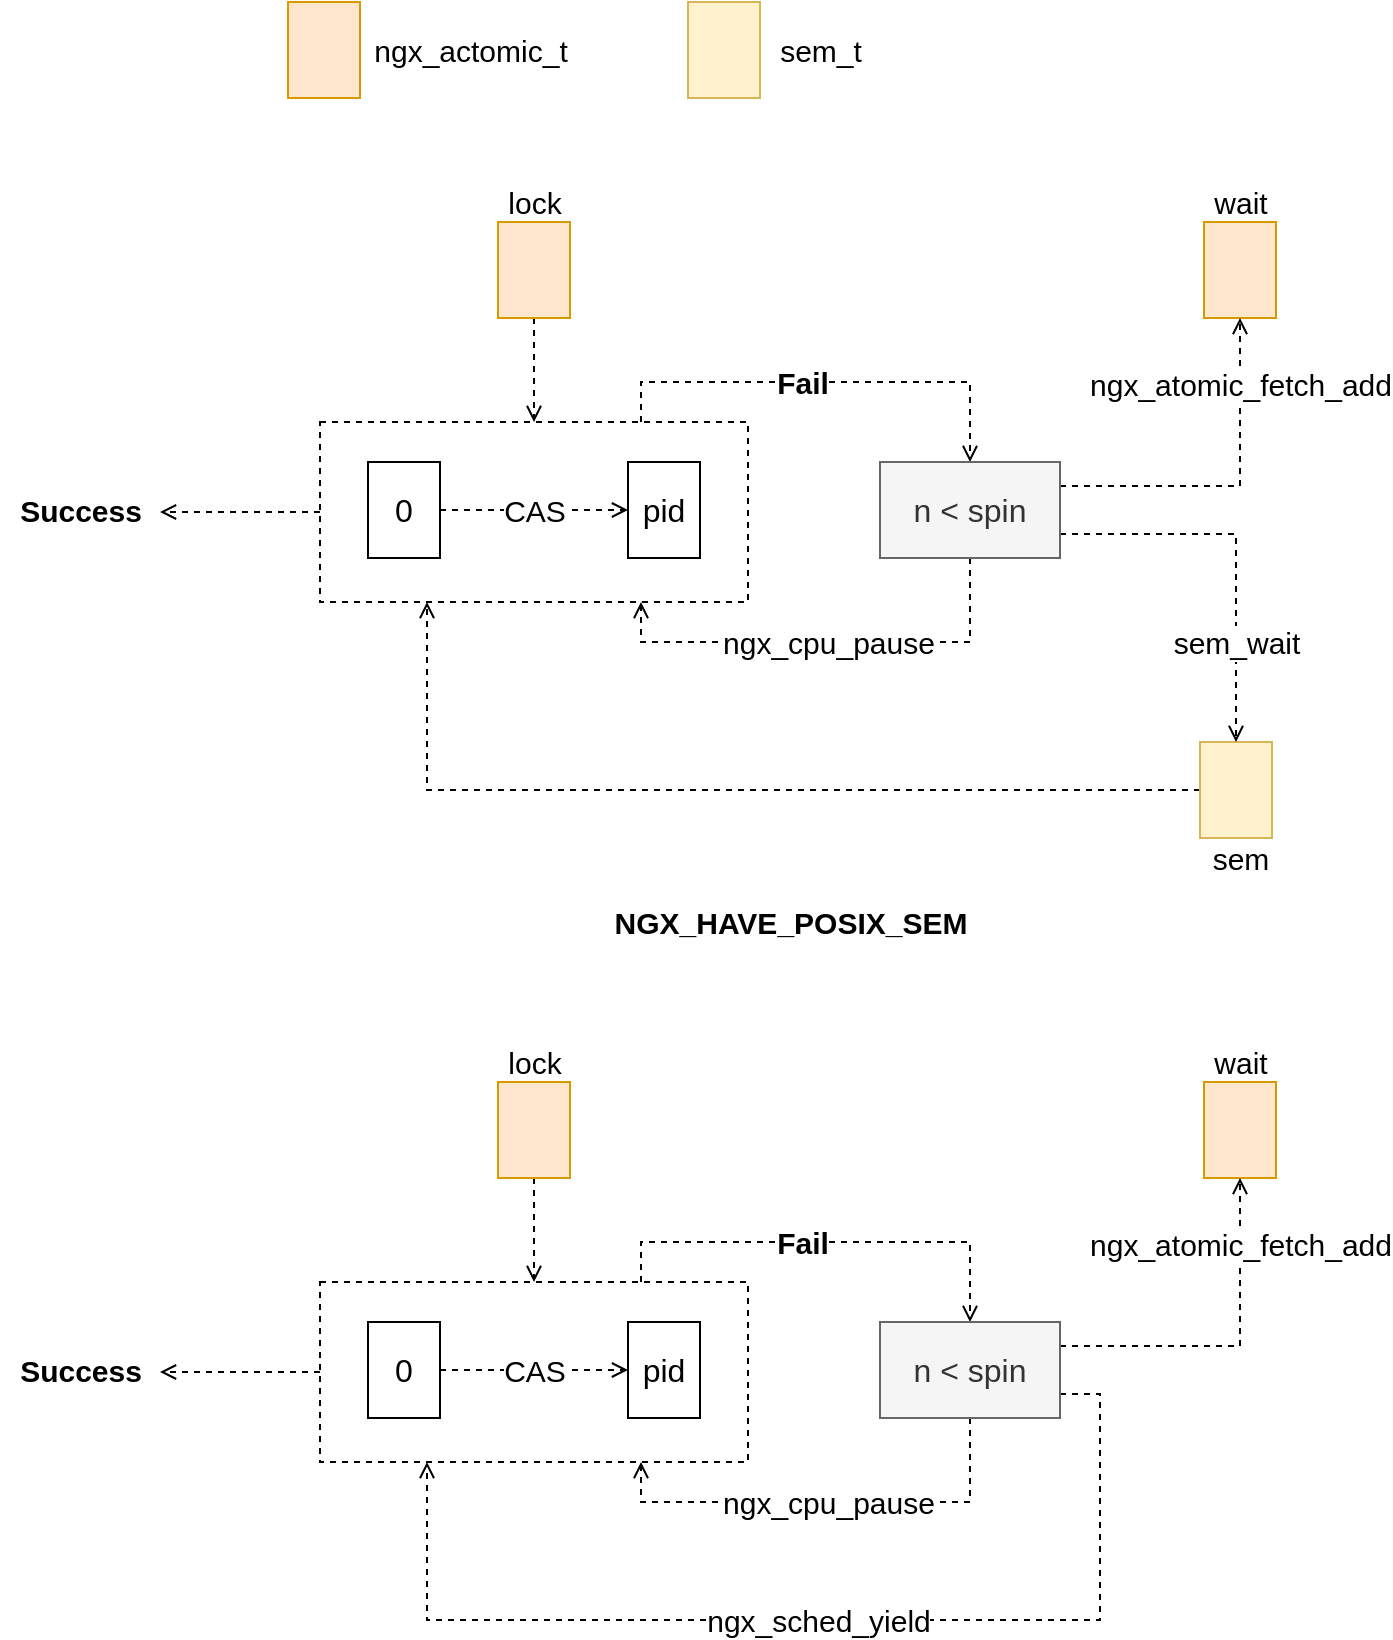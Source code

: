 <mxfile version="15.4.0" type="device" pages="3"><diagram id="6tDReZHl-Y4Ip39KM-LJ" name="ngx_shmtx_lock"><mxGraphModel dx="1607" dy="1165" grid="1" gridSize="10" guides="1" tooltips="1" connect="1" arrows="1" fold="1" page="1" pageScale="1" pageWidth="827" pageHeight="1169" math="0" shadow="0"><root><mxCell id="0"/><mxCell id="1" parent="0"/><mxCell id="IfCKfHZ3s-pJ89rxGE3t-29" value="" style="edgeStyle=orthogonalEdgeStyle;rounded=0;orthogonalLoop=1;jettySize=auto;html=1;dashed=1;fontSize=15;endArrow=open;endFill=0;strokeWidth=1;" edge="1" parent="1" source="IfCKfHZ3s-pJ89rxGE3t-17"><mxGeometry relative="1" as="geometry"><mxPoint x="-60" y="345" as="targetPoint"/></mxGeometry></mxCell><mxCell id="IfCKfHZ3s-pJ89rxGE3t-17" value="" style="rounded=0;whiteSpace=wrap;html=1;strokeWidth=1;fontSize=16;dashed=1;fillColor=none;" vertex="1" parent="1"><mxGeometry x="20" y="300" width="214" height="90" as="geometry"/></mxCell><mxCell id="IfCKfHZ3s-pJ89rxGE3t-18" style="edgeStyle=orthogonalEdgeStyle;rounded=0;orthogonalLoop=1;jettySize=auto;html=1;exitX=0.5;exitY=1;exitDx=0;exitDy=0;entryX=0.5;entryY=0;entryDx=0;entryDy=0;dashed=1;fontSize=15;endArrow=open;endFill=0;" edge="1" parent="1" source="IfCKfHZ3s-pJ89rxGE3t-1" target="IfCKfHZ3s-pJ89rxGE3t-17"><mxGeometry relative="1" as="geometry"/></mxCell><mxCell id="IfCKfHZ3s-pJ89rxGE3t-1" value="" style="rounded=0;whiteSpace=wrap;html=1;strokeWidth=1;fontSize=16;fillColor=#ffe6cc;strokeColor=#d79b00;" vertex="1" parent="1"><mxGeometry x="109" y="200" width="36" height="48" as="geometry"/></mxCell><mxCell id="IfCKfHZ3s-pJ89rxGE3t-3" value="" style="rounded=0;whiteSpace=wrap;html=1;strokeWidth=1;fontSize=16;fillColor=#ffe6cc;strokeColor=#d79b00;" vertex="1" parent="1"><mxGeometry x="4" y="90" width="36" height="48" as="geometry"/></mxCell><mxCell id="IfCKfHZ3s-pJ89rxGE3t-4" value="ngx_actomic_t" style="text;html=1;align=center;verticalAlign=middle;resizable=0;points=[];autosize=1;strokeColor=none;fillColor=none;fontSize=15;" vertex="1" parent="1"><mxGeometry x="40" y="104" width="110" height="20" as="geometry"/></mxCell><mxCell id="IfCKfHZ3s-pJ89rxGE3t-5" value="" style="rounded=0;whiteSpace=wrap;html=1;strokeWidth=1;fontSize=16;fillColor=#ffe6cc;strokeColor=#d79b00;" vertex="1" parent="1"><mxGeometry x="462" y="200" width="36" height="48" as="geometry"/></mxCell><mxCell id="IfCKfHZ3s-pJ89rxGE3t-6" value="lock" style="text;html=1;align=center;verticalAlign=middle;resizable=0;points=[];autosize=1;strokeColor=none;fillColor=none;fontSize=15;" vertex="1" parent="1"><mxGeometry x="107" y="180" width="40" height="20" as="geometry"/></mxCell><mxCell id="IfCKfHZ3s-pJ89rxGE3t-7" value="wait" style="text;html=1;align=center;verticalAlign=middle;resizable=0;points=[];autosize=1;strokeColor=none;fillColor=none;fontSize=15;" vertex="1" parent="1"><mxGeometry x="460" y="180" width="40" height="20" as="geometry"/></mxCell><mxCell id="IfCKfHZ3s-pJ89rxGE3t-8" value="" style="rounded=0;whiteSpace=wrap;html=1;strokeWidth=1;fontSize=16;fillColor=#fff2cc;strokeColor=#d6b656;" vertex="1" parent="1"><mxGeometry x="204" y="90" width="36" height="48" as="geometry"/></mxCell><mxCell id="IfCKfHZ3s-pJ89rxGE3t-9" value="sem_t" style="text;html=1;align=center;verticalAlign=middle;resizable=0;points=[];autosize=1;strokeColor=none;fillColor=none;fontSize=15;" vertex="1" parent="1"><mxGeometry x="240" y="104" width="60" height="20" as="geometry"/></mxCell><mxCell id="IfCKfHZ3s-pJ89rxGE3t-27" style="edgeStyle=orthogonalEdgeStyle;rounded=0;orthogonalLoop=1;jettySize=auto;html=1;exitX=0;exitY=0.5;exitDx=0;exitDy=0;entryX=0.25;entryY=1;entryDx=0;entryDy=0;dashed=1;fontSize=15;endArrow=open;endFill=0;strokeWidth=1;" edge="1" parent="1" source="IfCKfHZ3s-pJ89rxGE3t-10" target="IfCKfHZ3s-pJ89rxGE3t-17"><mxGeometry relative="1" as="geometry"/></mxCell><mxCell id="IfCKfHZ3s-pJ89rxGE3t-10" value="" style="rounded=0;whiteSpace=wrap;html=1;strokeWidth=1;fontSize=16;fillColor=#fff2cc;strokeColor=#d6b656;" vertex="1" parent="1"><mxGeometry x="460" y="460" width="36" height="48" as="geometry"/></mxCell><mxCell id="IfCKfHZ3s-pJ89rxGE3t-11" value="sem" style="text;html=1;align=center;verticalAlign=middle;resizable=0;points=[];autosize=1;strokeColor=none;fillColor=none;fontSize=15;" vertex="1" parent="1"><mxGeometry x="460" y="508" width="40" height="20" as="geometry"/></mxCell><mxCell id="IfCKfHZ3s-pJ89rxGE3t-12" value="pid" style="rounded=0;whiteSpace=wrap;html=1;strokeWidth=1;fontSize=16;" vertex="1" parent="1"><mxGeometry x="174" y="320" width="36" height="48" as="geometry"/></mxCell><mxCell id="IfCKfHZ3s-pJ89rxGE3t-15" value="CAS" style="edgeStyle=orthogonalEdgeStyle;rounded=0;orthogonalLoop=1;jettySize=auto;html=1;exitX=1;exitY=0.5;exitDx=0;exitDy=0;entryX=0;entryY=0.5;entryDx=0;entryDy=0;fontSize=15;dashed=1;endArrow=open;endFill=0;strokeWidth=1;" edge="1" parent="1" source="IfCKfHZ3s-pJ89rxGE3t-13" target="IfCKfHZ3s-pJ89rxGE3t-12"><mxGeometry relative="1" as="geometry"/></mxCell><mxCell id="IfCKfHZ3s-pJ89rxGE3t-13" value="0" style="rounded=0;whiteSpace=wrap;html=1;strokeWidth=1;fontSize=16;" vertex="1" parent="1"><mxGeometry x="44" y="320" width="36" height="48" as="geometry"/></mxCell><mxCell id="IfCKfHZ3s-pJ89rxGE3t-22" value="Fail" style="edgeStyle=orthogonalEdgeStyle;rounded=0;orthogonalLoop=1;jettySize=auto;html=1;exitX=0.75;exitY=0;exitDx=0;exitDy=0;entryX=0.5;entryY=0;entryDx=0;entryDy=0;dashed=1;fontSize=15;endArrow=open;endFill=0;strokeWidth=1;fontStyle=1" edge="1" parent="1" source="IfCKfHZ3s-pJ89rxGE3t-17" target="IfCKfHZ3s-pJ89rxGE3t-23"><mxGeometry x="-0.114" relative="1" as="geometry"><Array as="points"><mxPoint x="181" y="280"/><mxPoint x="345" y="280"/></Array><mxPoint x="1" as="offset"/></mxGeometry></mxCell><mxCell id="IfCKfHZ3s-pJ89rxGE3t-24" value="ngx_cpu_pause" style="edgeStyle=orthogonalEdgeStyle;rounded=0;orthogonalLoop=1;jettySize=auto;html=1;exitX=0.5;exitY=1;exitDx=0;exitDy=0;entryX=0.75;entryY=1;entryDx=0;entryDy=0;dashed=1;fontSize=15;endArrow=open;endFill=0;strokeWidth=1;" edge="1" parent="1" source="IfCKfHZ3s-pJ89rxGE3t-23" target="IfCKfHZ3s-pJ89rxGE3t-17"><mxGeometry relative="1" as="geometry"/></mxCell><mxCell id="IfCKfHZ3s-pJ89rxGE3t-25" value="ngx_atomic_fetch_add" style="edgeStyle=orthogonalEdgeStyle;rounded=0;orthogonalLoop=1;jettySize=auto;html=1;exitX=1;exitY=0.25;exitDx=0;exitDy=0;entryX=0.5;entryY=1;entryDx=0;entryDy=0;dashed=1;fontSize=15;endArrow=open;endFill=0;strokeWidth=1;" edge="1" parent="1" source="IfCKfHZ3s-pJ89rxGE3t-23" target="IfCKfHZ3s-pJ89rxGE3t-5"><mxGeometry x="0.621" relative="1" as="geometry"><mxPoint as="offset"/></mxGeometry></mxCell><mxCell id="IfCKfHZ3s-pJ89rxGE3t-26" value="sem_wait" style="edgeStyle=orthogonalEdgeStyle;rounded=0;orthogonalLoop=1;jettySize=auto;html=1;exitX=1;exitY=0.75;exitDx=0;exitDy=0;entryX=0.5;entryY=0;entryDx=0;entryDy=0;dashed=1;fontSize=15;endArrow=open;endFill=0;strokeWidth=1;" edge="1" parent="1" source="IfCKfHZ3s-pJ89rxGE3t-23" target="IfCKfHZ3s-pJ89rxGE3t-10"><mxGeometry x="0.479" relative="1" as="geometry"><mxPoint as="offset"/></mxGeometry></mxCell><mxCell id="IfCKfHZ3s-pJ89rxGE3t-23" value="n &amp;lt; spin" style="rounded=0;whiteSpace=wrap;html=1;strokeWidth=1;fontSize=16;fillColor=#f5f5f5;strokeColor=#666666;fontColor=#333333;" vertex="1" parent="1"><mxGeometry x="300" y="320" width="90" height="48" as="geometry"/></mxCell><mxCell id="IfCKfHZ3s-pJ89rxGE3t-30" value="Success" style="text;html=1;align=center;verticalAlign=middle;resizable=0;points=[];autosize=1;strokeColor=none;fillColor=none;fontSize=15;fontStyle=1" vertex="1" parent="1"><mxGeometry x="-140" y="334" width="80" height="20" as="geometry"/></mxCell><mxCell id="IfCKfHZ3s-pJ89rxGE3t-34" value="" style="edgeStyle=orthogonalEdgeStyle;rounded=0;orthogonalLoop=1;jettySize=auto;html=1;dashed=1;fontSize=15;endArrow=open;endFill=0;strokeWidth=1;" edge="1" parent="1" source="IfCKfHZ3s-pJ89rxGE3t-35"><mxGeometry relative="1" as="geometry"><mxPoint x="-60" y="775" as="targetPoint"/></mxGeometry></mxCell><mxCell id="IfCKfHZ3s-pJ89rxGE3t-35" value="" style="rounded=0;whiteSpace=wrap;html=1;strokeWidth=1;fontSize=16;dashed=1;fillColor=none;" vertex="1" parent="1"><mxGeometry x="20" y="730" width="214" height="90" as="geometry"/></mxCell><mxCell id="IfCKfHZ3s-pJ89rxGE3t-36" style="edgeStyle=orthogonalEdgeStyle;rounded=0;orthogonalLoop=1;jettySize=auto;html=1;exitX=0.5;exitY=1;exitDx=0;exitDy=0;entryX=0.5;entryY=0;entryDx=0;entryDy=0;dashed=1;fontSize=15;endArrow=open;endFill=0;" edge="1" parent="1" source="IfCKfHZ3s-pJ89rxGE3t-37" target="IfCKfHZ3s-pJ89rxGE3t-35"><mxGeometry relative="1" as="geometry"/></mxCell><mxCell id="IfCKfHZ3s-pJ89rxGE3t-37" value="" style="rounded=0;whiteSpace=wrap;html=1;strokeWidth=1;fontSize=16;fillColor=#ffe6cc;strokeColor=#d79b00;" vertex="1" parent="1"><mxGeometry x="109" y="630" width="36" height="48" as="geometry"/></mxCell><mxCell id="IfCKfHZ3s-pJ89rxGE3t-38" value="" style="rounded=0;whiteSpace=wrap;html=1;strokeWidth=1;fontSize=16;fillColor=#ffe6cc;strokeColor=#d79b00;" vertex="1" parent="1"><mxGeometry x="462" y="630" width="36" height="48" as="geometry"/></mxCell><mxCell id="IfCKfHZ3s-pJ89rxGE3t-39" value="lock" style="text;html=1;align=center;verticalAlign=middle;resizable=0;points=[];autosize=1;strokeColor=none;fillColor=none;fontSize=15;" vertex="1" parent="1"><mxGeometry x="107" y="610" width="40" height="20" as="geometry"/></mxCell><mxCell id="IfCKfHZ3s-pJ89rxGE3t-40" value="wait" style="text;html=1;align=center;verticalAlign=middle;resizable=0;points=[];autosize=1;strokeColor=none;fillColor=none;fontSize=15;" vertex="1" parent="1"><mxGeometry x="460" y="610" width="40" height="20" as="geometry"/></mxCell><mxCell id="IfCKfHZ3s-pJ89rxGE3t-44" value="pid" style="rounded=0;whiteSpace=wrap;html=1;strokeWidth=1;fontSize=16;" vertex="1" parent="1"><mxGeometry x="174" y="750" width="36" height="48" as="geometry"/></mxCell><mxCell id="IfCKfHZ3s-pJ89rxGE3t-45" value="CAS" style="edgeStyle=orthogonalEdgeStyle;rounded=0;orthogonalLoop=1;jettySize=auto;html=1;exitX=1;exitY=0.5;exitDx=0;exitDy=0;entryX=0;entryY=0.5;entryDx=0;entryDy=0;fontSize=15;dashed=1;endArrow=open;endFill=0;strokeWidth=1;" edge="1" parent="1" source="IfCKfHZ3s-pJ89rxGE3t-46" target="IfCKfHZ3s-pJ89rxGE3t-44"><mxGeometry relative="1" as="geometry"/></mxCell><mxCell id="IfCKfHZ3s-pJ89rxGE3t-46" value="0" style="rounded=0;whiteSpace=wrap;html=1;strokeWidth=1;fontSize=16;" vertex="1" parent="1"><mxGeometry x="44" y="750" width="36" height="48" as="geometry"/></mxCell><mxCell id="IfCKfHZ3s-pJ89rxGE3t-47" value="Fail" style="edgeStyle=orthogonalEdgeStyle;rounded=0;orthogonalLoop=1;jettySize=auto;html=1;exitX=0.75;exitY=0;exitDx=0;exitDy=0;entryX=0.5;entryY=0;entryDx=0;entryDy=0;dashed=1;fontSize=15;endArrow=open;endFill=0;strokeWidth=1;fontStyle=1" edge="1" parent="1" source="IfCKfHZ3s-pJ89rxGE3t-35" target="IfCKfHZ3s-pJ89rxGE3t-51"><mxGeometry x="-0.114" relative="1" as="geometry"><Array as="points"><mxPoint x="181" y="710"/><mxPoint x="345" y="710"/></Array><mxPoint x="1" as="offset"/></mxGeometry></mxCell><mxCell id="IfCKfHZ3s-pJ89rxGE3t-48" value="ngx_cpu_pause" style="edgeStyle=orthogonalEdgeStyle;rounded=0;orthogonalLoop=1;jettySize=auto;html=1;exitX=0.5;exitY=1;exitDx=0;exitDy=0;entryX=0.75;entryY=1;entryDx=0;entryDy=0;dashed=1;fontSize=15;endArrow=open;endFill=0;strokeWidth=1;" edge="1" parent="1" source="IfCKfHZ3s-pJ89rxGE3t-51" target="IfCKfHZ3s-pJ89rxGE3t-35"><mxGeometry relative="1" as="geometry"/></mxCell><mxCell id="IfCKfHZ3s-pJ89rxGE3t-49" value="ngx_atomic_fetch_add" style="edgeStyle=orthogonalEdgeStyle;rounded=0;orthogonalLoop=1;jettySize=auto;html=1;exitX=1;exitY=0.25;exitDx=0;exitDy=0;entryX=0.5;entryY=1;entryDx=0;entryDy=0;dashed=1;fontSize=15;endArrow=open;endFill=0;strokeWidth=1;" edge="1" parent="1" source="IfCKfHZ3s-pJ89rxGE3t-51" target="IfCKfHZ3s-pJ89rxGE3t-38"><mxGeometry x="0.621" relative="1" as="geometry"><mxPoint as="offset"/></mxGeometry></mxCell><mxCell id="IfCKfHZ3s-pJ89rxGE3t-53" value="ngx_sched_yield" style="edgeStyle=orthogonalEdgeStyle;rounded=0;orthogonalLoop=1;jettySize=auto;html=1;exitX=1;exitY=0.75;exitDx=0;exitDy=0;dashed=1;fontSize=15;endArrow=open;endFill=0;strokeWidth=1;entryX=0.25;entryY=1;entryDx=0;entryDy=0;" edge="1" parent="1" source="IfCKfHZ3s-pJ89rxGE3t-51" target="IfCKfHZ3s-pJ89rxGE3t-35"><mxGeometry relative="1" as="geometry"><mxPoint x="360" y="1000" as="targetPoint"/><Array as="points"><mxPoint x="410" y="786"/><mxPoint x="410" y="899"/><mxPoint x="74" y="899"/></Array></mxGeometry></mxCell><mxCell id="IfCKfHZ3s-pJ89rxGE3t-51" value="n &amp;lt; spin" style="rounded=0;whiteSpace=wrap;html=1;strokeWidth=1;fontSize=16;fillColor=#f5f5f5;strokeColor=#666666;fontColor=#333333;" vertex="1" parent="1"><mxGeometry x="300" y="750" width="90" height="48" as="geometry"/></mxCell><mxCell id="IfCKfHZ3s-pJ89rxGE3t-52" value="Success" style="text;html=1;align=center;verticalAlign=middle;resizable=0;points=[];autosize=1;strokeColor=none;fillColor=none;fontSize=15;fontStyle=1" vertex="1" parent="1"><mxGeometry x="-140" y="764" width="80" height="20" as="geometry"/></mxCell><mxCell id="IfCKfHZ3s-pJ89rxGE3t-54" value="NGX_HAVE_POSIX_SEM" style="text;html=1;align=center;verticalAlign=middle;resizable=0;points=[];autosize=1;strokeColor=none;fillColor=none;fontSize=15;fontStyle=1" vertex="1" parent="1"><mxGeometry x="160" y="540" width="190" height="20" as="geometry"/></mxCell></root></mxGraphModel></diagram><diagram id="Q35qb6ybEQvbMkvjqgoP" name="ngx_shmtx_unlock"><mxGraphModel dx="780" dy="1165" grid="1" gridSize="10" guides="1" tooltips="1" connect="1" arrows="1" fold="1" page="1" pageScale="1" pageWidth="827" pageHeight="1169" math="0" shadow="0"><root><mxCell id="eb4wIju9rOsYjnWUds-g-0"/><mxCell id="eb4wIju9rOsYjnWUds-g-1" parent="eb4wIju9rOsYjnWUds-g-0"/><mxCell id="88EoT1gA4q4EBolPtGXo-26" style="edgeStyle=orthogonalEdgeStyle;rounded=0;orthogonalLoop=1;jettySize=auto;html=1;exitX=1;exitY=0.5;exitDx=0;exitDy=0;entryX=0.5;entryY=1;entryDx=0;entryDy=0;dashed=1;fontSize=15;endArrow=open;endFill=0;strokeWidth=1;" edge="1" parent="eb4wIju9rOsYjnWUds-g-1" source="88EoT1gA4q4EBolPtGXo-1" target="88EoT1gA4q4EBolPtGXo-6"><mxGeometry relative="1" as="geometry"/></mxCell><mxCell id="88EoT1gA4q4EBolPtGXo-1" value="" style="rounded=0;whiteSpace=wrap;html=1;strokeWidth=1;fontSize=16;dashed=1;fillColor=none;" vertex="1" parent="eb4wIju9rOsYjnWUds-g-1"><mxGeometry x="190" y="460" width="214" height="90" as="geometry"/></mxCell><mxCell id="88EoT1gA4q4EBolPtGXo-2" style="edgeStyle=orthogonalEdgeStyle;rounded=0;orthogonalLoop=1;jettySize=auto;html=1;exitX=0.5;exitY=1;exitDx=0;exitDy=0;entryX=0.5;entryY=0;entryDx=0;entryDy=0;dashed=1;fontSize=15;endArrow=open;endFill=0;" edge="1" parent="eb4wIju9rOsYjnWUds-g-1" source="88EoT1gA4q4EBolPtGXo-3" target="88EoT1gA4q4EBolPtGXo-1"><mxGeometry relative="1" as="geometry"/></mxCell><mxCell id="88EoT1gA4q4EBolPtGXo-3" value="" style="rounded=0;whiteSpace=wrap;html=1;strokeWidth=1;fontSize=16;fillColor=#ffe6cc;strokeColor=#d79b00;" vertex="1" parent="eb4wIju9rOsYjnWUds-g-1"><mxGeometry x="279" y="351" width="36" height="48" as="geometry"/></mxCell><mxCell id="88EoT1gA4q4EBolPtGXo-4" value="" style="rounded=0;whiteSpace=wrap;html=1;strokeWidth=1;fontSize=16;fillColor=#ffe6cc;strokeColor=#d79b00;" vertex="1" parent="eb4wIju9rOsYjnWUds-g-1"><mxGeometry x="174" y="250" width="36" height="48" as="geometry"/></mxCell><mxCell id="88EoT1gA4q4EBolPtGXo-5" value="ngx_actomic_t" style="text;html=1;align=center;verticalAlign=middle;resizable=0;points=[];autosize=1;strokeColor=none;fillColor=none;fontSize=15;" vertex="1" parent="eb4wIju9rOsYjnWUds-g-1"><mxGeometry x="210" y="264" width="110" height="20" as="geometry"/></mxCell><mxCell id="88EoT1gA4q4EBolPtGXo-35" style="edgeStyle=orthogonalEdgeStyle;rounded=0;orthogonalLoop=1;jettySize=auto;html=1;exitX=1;exitY=0.5;exitDx=0;exitDy=0;entryX=0;entryY=0.5;entryDx=0;entryDy=0;dashed=1;fontSize=15;endArrow=open;endFill=0;strokeWidth=1;" edge="1" parent="eb4wIju9rOsYjnWUds-g-1" source="88EoT1gA4q4EBolPtGXo-6" target="88EoT1gA4q4EBolPtGXo-31"><mxGeometry relative="1" as="geometry"/></mxCell><mxCell id="88EoT1gA4q4EBolPtGXo-6" value="" style="rounded=0;whiteSpace=wrap;html=1;strokeWidth=1;fontSize=16;fillColor=#ffe6cc;strokeColor=#d79b00;" vertex="1" parent="eb4wIju9rOsYjnWUds-g-1"><mxGeometry x="552" y="351" width="36" height="48" as="geometry"/></mxCell><mxCell id="88EoT1gA4q4EBolPtGXo-7" value="lock" style="text;html=1;align=center;verticalAlign=middle;resizable=0;points=[];autosize=1;strokeColor=none;fillColor=none;fontSize=15;" vertex="1" parent="eb4wIju9rOsYjnWUds-g-1"><mxGeometry x="277" y="331" width="40" height="20" as="geometry"/></mxCell><mxCell id="88EoT1gA4q4EBolPtGXo-8" value="wait" style="text;html=1;align=center;verticalAlign=middle;resizable=0;points=[];autosize=1;strokeColor=none;fillColor=none;fontSize=15;" vertex="1" parent="eb4wIju9rOsYjnWUds-g-1"><mxGeometry x="550" y="331" width="40" height="20" as="geometry"/></mxCell><mxCell id="88EoT1gA4q4EBolPtGXo-9" value="" style="rounded=0;whiteSpace=wrap;html=1;strokeWidth=1;fontSize=16;fillColor=#fff2cc;strokeColor=#d6b656;" vertex="1" parent="eb4wIju9rOsYjnWUds-g-1"><mxGeometry x="374" y="250" width="36" height="48" as="geometry"/></mxCell><mxCell id="88EoT1gA4q4EBolPtGXo-10" value="sem_t" style="text;html=1;align=center;verticalAlign=middle;resizable=0;points=[];autosize=1;strokeColor=none;fillColor=none;fontSize=15;" vertex="1" parent="eb4wIju9rOsYjnWUds-g-1"><mxGeometry x="410" y="264" width="60" height="20" as="geometry"/></mxCell><mxCell id="88EoT1gA4q4EBolPtGXo-12" value="" style="rounded=0;whiteSpace=wrap;html=1;strokeWidth=1;fontSize=16;fillColor=#fff2cc;strokeColor=#d6b656;" vertex="1" parent="eb4wIju9rOsYjnWUds-g-1"><mxGeometry x="552" y="611" width="36" height="48" as="geometry"/></mxCell><mxCell id="88EoT1gA4q4EBolPtGXo-13" value="sem" style="text;html=1;align=center;verticalAlign=middle;resizable=0;points=[];autosize=1;strokeColor=none;fillColor=none;fontSize=15;" vertex="1" parent="eb4wIju9rOsYjnWUds-g-1"><mxGeometry x="552" y="659" width="40" height="20" as="geometry"/></mxCell><mxCell id="88EoT1gA4q4EBolPtGXo-14" value="0" style="rounded=0;whiteSpace=wrap;html=1;strokeWidth=1;fontSize=16;" vertex="1" parent="eb4wIju9rOsYjnWUds-g-1"><mxGeometry x="344" y="480" width="36" height="48" as="geometry"/></mxCell><mxCell id="88EoT1gA4q4EBolPtGXo-15" value="CAS" style="edgeStyle=orthogonalEdgeStyle;rounded=0;orthogonalLoop=1;jettySize=auto;html=1;exitX=1;exitY=0.5;exitDx=0;exitDy=0;entryX=0;entryY=0.5;entryDx=0;entryDy=0;fontSize=15;dashed=1;endArrow=open;endFill=0;strokeWidth=1;" edge="1" parent="eb4wIju9rOsYjnWUds-g-1" source="88EoT1gA4q4EBolPtGXo-16" target="88EoT1gA4q4EBolPtGXo-14"><mxGeometry relative="1" as="geometry"/></mxCell><mxCell id="88EoT1gA4q4EBolPtGXo-16" value="pid" style="rounded=0;whiteSpace=wrap;html=1;strokeWidth=1;fontSize=16;" vertex="1" parent="eb4wIju9rOsYjnWUds-g-1"><mxGeometry x="214" y="480" width="36" height="48" as="geometry"/></mxCell><mxCell id="88EoT1gA4q4EBolPtGXo-22" value="Success" style="text;html=1;align=center;verticalAlign=middle;resizable=0;points=[];autosize=1;strokeColor=none;fillColor=none;fontSize=15;fontStyle=1;labelBackgroundColor=default;" vertex="1" parent="eb4wIju9rOsYjnWUds-g-1"><mxGeometry x="450" y="494" width="80" height="20" as="geometry"/></mxCell><mxCell id="_TxWCEuvF4hptrkTnZph-0" value="Success" style="edgeStyle=orthogonalEdgeStyle;rounded=0;orthogonalLoop=1;jettySize=auto;html=1;exitX=0.5;exitY=1;exitDx=0;exitDy=0;entryX=1;entryY=0.5;entryDx=0;entryDy=0;dashed=1;fontSize=15;endArrow=open;endFill=0;strokeWidth=1;fontStyle=1" edge="1" parent="eb4wIju9rOsYjnWUds-g-1" source="88EoT1gA4q4EBolPtGXo-31" target="88EoT1gA4q4EBolPtGXo-12"><mxGeometry x="-0.427" relative="1" as="geometry"><mxPoint as="offset"/></mxGeometry></mxCell><mxCell id="88EoT1gA4q4EBolPtGXo-31" value="" style="rounded=0;whiteSpace=wrap;html=1;strokeWidth=1;fontSize=16;dashed=1;fillColor=none;" vertex="1" parent="eb4wIju9rOsYjnWUds-g-1"><mxGeometry x="650" y="330" width="214" height="90" as="geometry"/></mxCell><mxCell id="88EoT1gA4q4EBolPtGXo-32" value="wait -1" style="rounded=0;whiteSpace=wrap;html=1;strokeWidth=1;fontSize=16;" vertex="1" parent="eb4wIju9rOsYjnWUds-g-1"><mxGeometry x="804" y="350" width="36" height="48" as="geometry"/></mxCell><mxCell id="88EoT1gA4q4EBolPtGXo-33" value="CAS" style="edgeStyle=orthogonalEdgeStyle;rounded=0;orthogonalLoop=1;jettySize=auto;html=1;exitX=1;exitY=0.5;exitDx=0;exitDy=0;entryX=0;entryY=0.5;entryDx=0;entryDy=0;fontSize=15;dashed=1;endArrow=open;endFill=0;strokeWidth=1;" edge="1" parent="eb4wIju9rOsYjnWUds-g-1" source="88EoT1gA4q4EBolPtGXo-34" target="88EoT1gA4q4EBolPtGXo-32"><mxGeometry relative="1" as="geometry"/></mxCell><mxCell id="88EoT1gA4q4EBolPtGXo-34" value="wait" style="rounded=0;whiteSpace=wrap;html=1;strokeWidth=1;fontSize=16;" vertex="1" parent="eb4wIju9rOsYjnWUds-g-1"><mxGeometry x="674" y="350" width="36" height="48" as="geometry"/></mxCell><mxCell id="88EoT1gA4q4EBolPtGXo-36" value="Fail" style="edgeStyle=orthogonalEdgeStyle;rounded=0;orthogonalLoop=1;jettySize=auto;html=1;exitX=1;exitY=0.75;exitDx=0;exitDy=0;entryX=1;entryY=0.25;entryDx=0;entryDy=0;dashed=1;fontSize=15;endArrow=open;endFill=0;strokeWidth=1;fontStyle=1" edge="1" parent="eb4wIju9rOsYjnWUds-g-1" source="88EoT1gA4q4EBolPtGXo-31" target="88EoT1gA4q4EBolPtGXo-31"><mxGeometry relative="1" as="geometry"/></mxCell></root></mxGraphModel></diagram><diagram id="JrvGQ3hWoxrR70L0NRCL" name="ngx_shmtx_create"><mxGraphModel dx="780" dy="1165" grid="1" gridSize="10" guides="1" tooltips="1" connect="1" arrows="1" fold="1" page="1" pageScale="1" pageWidth="827" pageHeight="1169" math="0" shadow="0"><root><mxCell id="oM-PVqTgujSlvPVSUKGj-0"/><mxCell id="oM-PVqTgujSlvPVSUKGj-1" parent="oM-PVqTgujSlvPVSUKGj-0"/><mxCell id="mB-7Yk60LtBJ3FmpKiz2-6" value="lock" style="rounded=0;whiteSpace=wrap;html=1;strokeWidth=1;fontSize=16;labelBackgroundColor=none;fillColor=#ffe6cc;strokeColor=#d79b00;fontColor=default;" vertex="1" parent="oM-PVqTgujSlvPVSUKGj-1"><mxGeometry x="90" y="260" width="120" height="48" as="geometry"/></mxCell><mxCell id="mB-7Yk60LtBJ3FmpKiz2-7" value="wait" style="rounded=0;whiteSpace=wrap;html=1;strokeWidth=1;fontSize=16;labelBackgroundColor=none;fillColor=#ffe6cc;strokeColor=#d79b00;fontColor=default;" vertex="1" parent="oM-PVqTgujSlvPVSUKGj-1"><mxGeometry x="90" y="308" width="120" height="48" as="geometry"/></mxCell><mxCell id="mB-7Yk60LtBJ3FmpKiz2-8" value="" style="rounded=0;whiteSpace=wrap;html=1;strokeWidth=1;fontSize=16;labelBackgroundColor=none;fillColor=#ffe6cc;strokeColor=#d79b00;fontColor=default;" vertex="1" parent="oM-PVqTgujSlvPVSUKGj-1"><mxGeometry x="120" y="140" width="36" height="48" as="geometry"/></mxCell><mxCell id="mB-7Yk60LtBJ3FmpKiz2-9" value="ngx_atomic_t" style="text;html=1;align=center;verticalAlign=middle;resizable=0;points=[];autosize=1;strokeColor=none;fillColor=none;fontSize=15;fontColor=default;" vertex="1" parent="oM-PVqTgujSlvPVSUKGj-1"><mxGeometry x="156" y="154" width="100" height="20" as="geometry"/></mxCell><mxCell id="mB-7Yk60LtBJ3FmpKiz2-11" value="ngx_shmtx_sh_t" style="text;html=1;align=center;verticalAlign=middle;resizable=0;points=[];autosize=1;strokeColor=none;fillColor=none;fontSize=15;fontColor=default;" vertex="1" parent="oM-PVqTgujSlvPVSUKGj-1"><mxGeometry x="90" y="240" width="120" height="20" as="geometry"/></mxCell><mxCell id="mB-7Yk60LtBJ3FmpKiz2-14" style="edgeStyle=orthogonalEdgeStyle;rounded=0;orthogonalLoop=1;jettySize=auto;html=1;exitX=0;exitY=0.5;exitDx=0;exitDy=0;entryX=1;entryY=0.5;entryDx=0;entryDy=0;dashed=1;fontSize=15;fontColor=default;endArrow=open;endFill=0;strokeWidth=1;" edge="1" parent="oM-PVqTgujSlvPVSUKGj-1" source="mB-7Yk60LtBJ3FmpKiz2-12" target="mB-7Yk60LtBJ3FmpKiz2-6"><mxGeometry relative="1" as="geometry"/></mxCell><mxCell id="mB-7Yk60LtBJ3FmpKiz2-12" value="lock" style="rounded=0;whiteSpace=wrap;html=1;strokeWidth=1;fontSize=16;labelBackgroundColor=none;" vertex="1" parent="oM-PVqTgujSlvPVSUKGj-1"><mxGeometry x="380" y="260" width="120" height="48" as="geometry"/></mxCell><mxCell id="mB-7Yk60LtBJ3FmpKiz2-15" style="edgeStyle=orthogonalEdgeStyle;rounded=0;orthogonalLoop=1;jettySize=auto;html=1;entryX=1;entryY=0.5;entryDx=0;entryDy=0;dashed=1;fontSize=15;fontColor=default;endArrow=open;endFill=0;strokeWidth=1;" edge="1" parent="oM-PVqTgujSlvPVSUKGj-1" source="mB-7Yk60LtBJ3FmpKiz2-13" target="mB-7Yk60LtBJ3FmpKiz2-7"><mxGeometry relative="1" as="geometry"/></mxCell><mxCell id="mB-7Yk60LtBJ3FmpKiz2-13" value="wait" style="rounded=0;whiteSpace=wrap;html=1;strokeWidth=1;fontSize=16;labelBackgroundColor=none;" vertex="1" parent="oM-PVqTgujSlvPVSUKGj-1"><mxGeometry x="380" y="308" width="120" height="48" as="geometry"/></mxCell><mxCell id="mB-7Yk60LtBJ3FmpKiz2-16" value="semaphore" style="rounded=0;whiteSpace=wrap;html=1;strokeWidth=1;fontSize=16;labelBackgroundColor=none;" vertex="1" parent="oM-PVqTgujSlvPVSUKGj-1"><mxGeometry x="380" y="356" width="120" height="48" as="geometry"/></mxCell><mxCell id="mB-7Yk60LtBJ3FmpKiz2-17" value="sem" style="rounded=0;whiteSpace=wrap;html=1;strokeWidth=1;fontSize=16;labelBackgroundColor=none;" vertex="1" parent="oM-PVqTgujSlvPVSUKGj-1"><mxGeometry x="380" y="404" width="120" height="48" as="geometry"/></mxCell><mxCell id="mB-7Yk60LtBJ3FmpKiz2-18" value="spin = 2048" style="rounded=0;whiteSpace=wrap;html=1;strokeWidth=1;fontSize=16;labelBackgroundColor=none;" vertex="1" parent="oM-PVqTgujSlvPVSUKGj-1"><mxGeometry x="380" y="452" width="120" height="48" as="geometry"/></mxCell><mxCell id="mB-7Yk60LtBJ3FmpKiz2-19" value="ngx_shmtx_t" style="text;html=1;align=center;verticalAlign=middle;resizable=0;points=[];autosize=1;strokeColor=none;fillColor=none;fontSize=15;fontColor=default;" vertex="1" parent="oM-PVqTgujSlvPVSUKGj-1"><mxGeometry x="380" y="240" width="100" height="20" as="geometry"/></mxCell></root></mxGraphModel></diagram></mxfile>